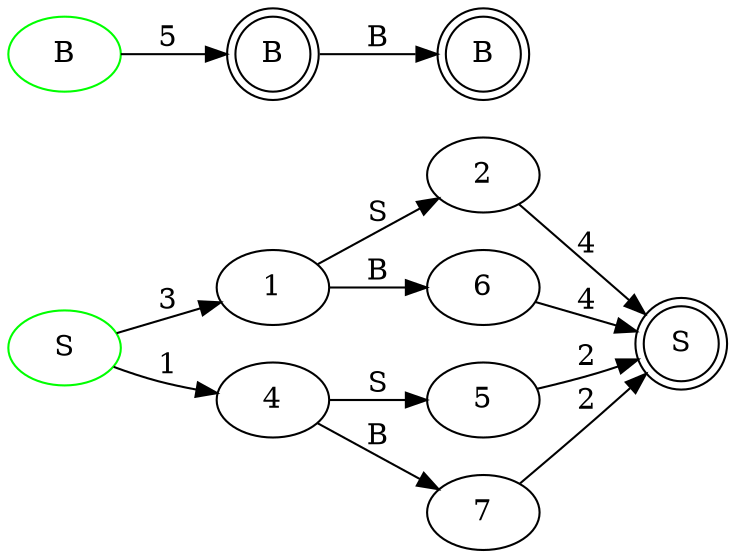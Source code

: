 digraph g
{
	0;1;2;3;4;5;6;7;8;9;10;
	rankdir = LR
	0[label="S", color="green"]
	3[label="S", shape="doublecircle"]
	8[label="B", color="green"]
	9[label="B", shape="doublecircle"]
	10[label="B", shape="doublecircle"]

	0 -> 1[label = "3"]
	1 -> 2[label = "S"]
	2 -> 3[label = "4"]
	0 -> 4[label = "1"]
	4 -> 5[label = "S"]
	5 -> 3[label = "2"]
	1 -> 6[label = "B"]
	6 -> 3[label = "4"]
	4 -> 7[label = "B"]
	7 -> 3[label = "2"]
	8 -> 9[label = "5"]
	9 -> 10[label = "B"]
}